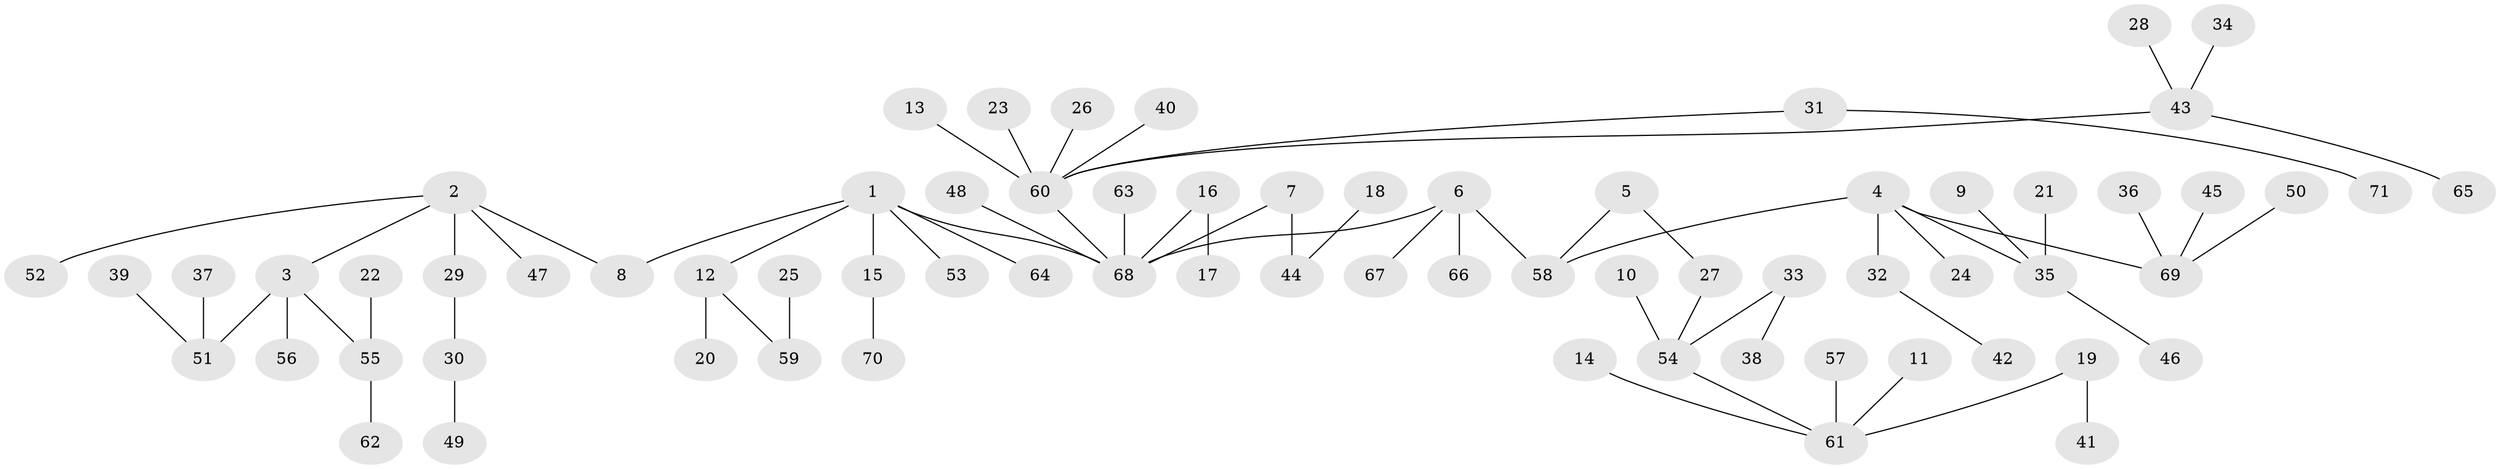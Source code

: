 // original degree distribution, {3: 0.1267605633802817, 5: 0.035211267605633804, 9: 0.007042253521126761, 2: 0.21830985915492956, 4: 0.056338028169014086, 7: 0.007042253521126761, 6: 0.02112676056338028, 1: 0.528169014084507}
// Generated by graph-tools (version 1.1) at 2025/02/03/09/25 03:02:20]
// undirected, 71 vertices, 70 edges
graph export_dot {
graph [start="1"]
  node [color=gray90,style=filled];
  1;
  2;
  3;
  4;
  5;
  6;
  7;
  8;
  9;
  10;
  11;
  12;
  13;
  14;
  15;
  16;
  17;
  18;
  19;
  20;
  21;
  22;
  23;
  24;
  25;
  26;
  27;
  28;
  29;
  30;
  31;
  32;
  33;
  34;
  35;
  36;
  37;
  38;
  39;
  40;
  41;
  42;
  43;
  44;
  45;
  46;
  47;
  48;
  49;
  50;
  51;
  52;
  53;
  54;
  55;
  56;
  57;
  58;
  59;
  60;
  61;
  62;
  63;
  64;
  65;
  66;
  67;
  68;
  69;
  70;
  71;
  1 -- 8 [weight=1.0];
  1 -- 12 [weight=1.0];
  1 -- 15 [weight=1.0];
  1 -- 53 [weight=1.0];
  1 -- 64 [weight=1.0];
  1 -- 68 [weight=1.0];
  2 -- 3 [weight=1.0];
  2 -- 8 [weight=1.0];
  2 -- 29 [weight=1.0];
  2 -- 47 [weight=1.0];
  2 -- 52 [weight=1.0];
  3 -- 51 [weight=1.0];
  3 -- 55 [weight=1.0];
  3 -- 56 [weight=1.0];
  4 -- 24 [weight=1.0];
  4 -- 32 [weight=1.0];
  4 -- 35 [weight=1.0];
  4 -- 58 [weight=1.0];
  4 -- 69 [weight=1.0];
  5 -- 27 [weight=1.0];
  5 -- 58 [weight=1.0];
  6 -- 58 [weight=1.0];
  6 -- 66 [weight=1.0];
  6 -- 67 [weight=1.0];
  6 -- 68 [weight=1.0];
  7 -- 44 [weight=1.0];
  7 -- 68 [weight=1.0];
  9 -- 35 [weight=1.0];
  10 -- 54 [weight=1.0];
  11 -- 61 [weight=1.0];
  12 -- 20 [weight=1.0];
  12 -- 59 [weight=1.0];
  13 -- 60 [weight=1.0];
  14 -- 61 [weight=1.0];
  15 -- 70 [weight=1.0];
  16 -- 17 [weight=1.0];
  16 -- 68 [weight=1.0];
  18 -- 44 [weight=1.0];
  19 -- 41 [weight=1.0];
  19 -- 61 [weight=1.0];
  21 -- 35 [weight=1.0];
  22 -- 55 [weight=1.0];
  23 -- 60 [weight=1.0];
  25 -- 59 [weight=1.0];
  26 -- 60 [weight=1.0];
  27 -- 54 [weight=1.0];
  28 -- 43 [weight=1.0];
  29 -- 30 [weight=1.0];
  30 -- 49 [weight=1.0];
  31 -- 60 [weight=1.0];
  31 -- 71 [weight=1.0];
  32 -- 42 [weight=1.0];
  33 -- 38 [weight=1.0];
  33 -- 54 [weight=1.0];
  34 -- 43 [weight=1.0];
  35 -- 46 [weight=1.0];
  36 -- 69 [weight=1.0];
  37 -- 51 [weight=1.0];
  39 -- 51 [weight=1.0];
  40 -- 60 [weight=1.0];
  43 -- 60 [weight=1.0];
  43 -- 65 [weight=1.0];
  45 -- 69 [weight=1.0];
  48 -- 68 [weight=1.0];
  50 -- 69 [weight=1.0];
  54 -- 61 [weight=1.0];
  55 -- 62 [weight=1.0];
  57 -- 61 [weight=1.0];
  60 -- 68 [weight=1.0];
  63 -- 68 [weight=1.0];
}
